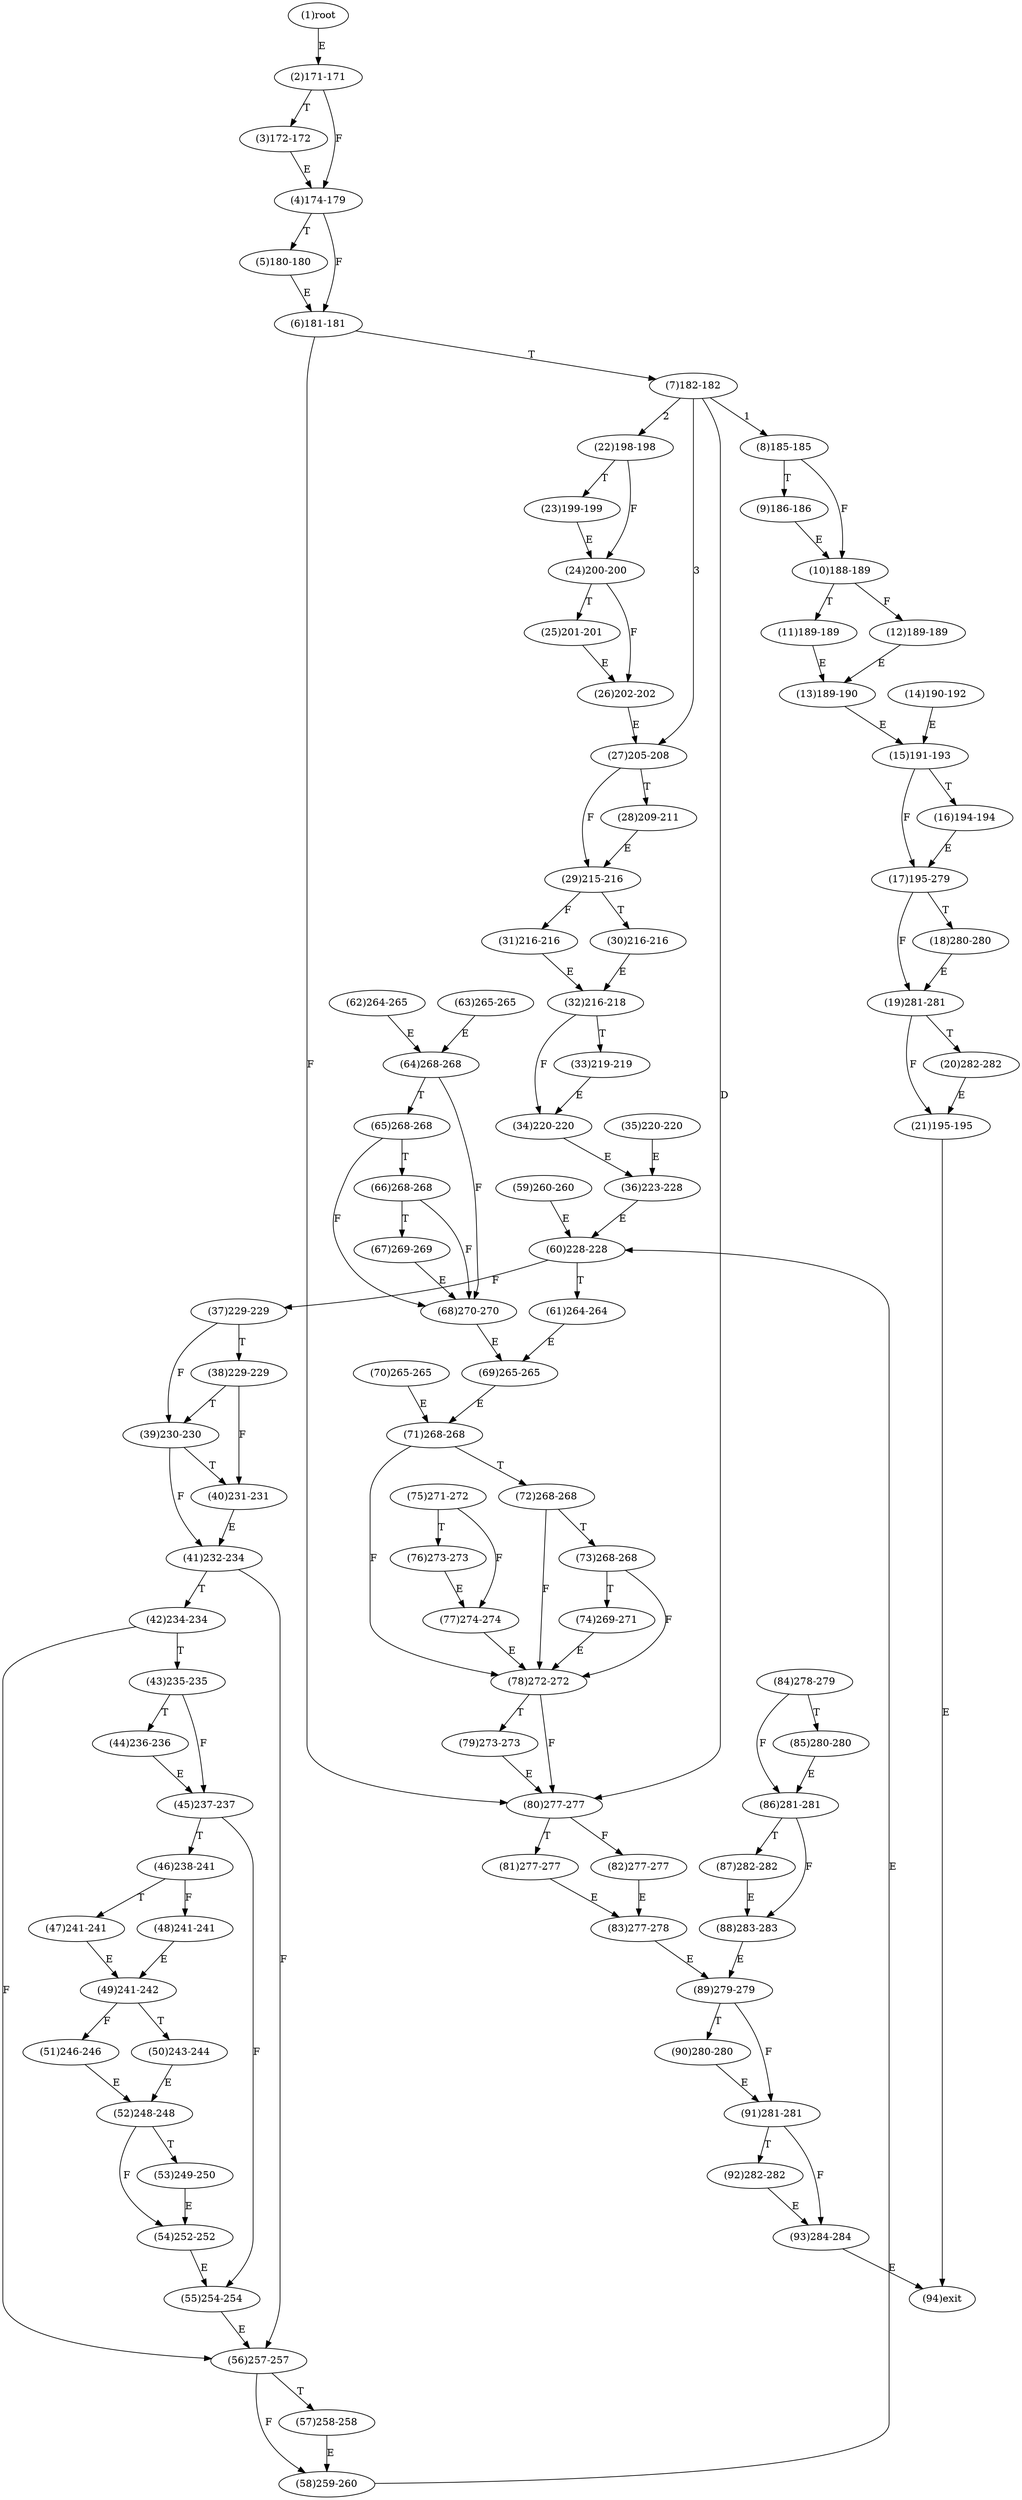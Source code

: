 digraph "" { 
1[ label="(1)root"];
2[ label="(2)171-171"];
3[ label="(3)172-172"];
4[ label="(4)174-179"];
5[ label="(5)180-180"];
6[ label="(6)181-181"];
7[ label="(7)182-182"];
8[ label="(8)185-185"];
9[ label="(9)186-186"];
10[ label="(10)188-189"];
11[ label="(11)189-189"];
12[ label="(12)189-189"];
13[ label="(13)189-190"];
14[ label="(14)190-192"];
15[ label="(15)191-193"];
17[ label="(17)195-279"];
16[ label="(16)194-194"];
19[ label="(19)281-281"];
18[ label="(18)280-280"];
21[ label="(21)195-195"];
20[ label="(20)282-282"];
23[ label="(23)199-199"];
22[ label="(22)198-198"];
25[ label="(25)201-201"];
24[ label="(24)200-200"];
27[ label="(27)205-208"];
26[ label="(26)202-202"];
29[ label="(29)215-216"];
28[ label="(28)209-211"];
31[ label="(31)216-216"];
30[ label="(30)216-216"];
34[ label="(34)220-220"];
35[ label="(35)220-220"];
32[ label="(32)216-218"];
33[ label="(33)219-219"];
38[ label="(38)229-229"];
39[ label="(39)230-230"];
36[ label="(36)223-228"];
37[ label="(37)229-229"];
42[ label="(42)234-234"];
43[ label="(43)235-235"];
40[ label="(40)231-231"];
41[ label="(41)232-234"];
46[ label="(46)238-241"];
47[ label="(47)241-241"];
44[ label="(44)236-236"];
45[ label="(45)237-237"];
51[ label="(51)246-246"];
50[ label="(50)243-244"];
49[ label="(49)241-242"];
48[ label="(48)241-241"];
55[ label="(55)254-254"];
54[ label="(54)252-252"];
53[ label="(53)249-250"];
52[ label="(52)248-248"];
59[ label="(59)260-260"];
58[ label="(58)259-260"];
57[ label="(57)258-258"];
56[ label="(56)257-257"];
63[ label="(63)265-265"];
62[ label="(62)264-265"];
61[ label="(61)264-264"];
60[ label="(60)228-228"];
68[ label="(68)270-270"];
69[ label="(69)265-265"];
70[ label="(70)265-265"];
71[ label="(71)268-268"];
64[ label="(64)268-268"];
65[ label="(65)268-268"];
66[ label="(66)268-268"];
67[ label="(67)269-269"];
76[ label="(76)273-273"];
77[ label="(77)274-274"];
78[ label="(78)272-272"];
79[ label="(79)273-273"];
72[ label="(72)268-268"];
73[ label="(73)268-268"];
74[ label="(74)269-271"];
75[ label="(75)271-272"];
85[ label="(85)280-280"];
84[ label="(84)278-279"];
87[ label="(87)282-282"];
86[ label="(86)281-281"];
81[ label="(81)277-277"];
80[ label="(80)277-277"];
83[ label="(83)277-278"];
82[ label="(82)277-277"];
93[ label="(93)284-284"];
92[ label="(92)282-282"];
94[ label="(94)exit"];
89[ label="(89)279-279"];
88[ label="(88)283-283"];
91[ label="(91)281-281"];
90[ label="(90)280-280"];
1->2[ label="E"];
2->4[ label="F"];
2->3[ label="T"];
3->4[ label="E"];
4->6[ label="F"];
4->5[ label="T"];
5->6[ label="E"];
6->80[ label="F"];
6->7[ label="T"];
7->8[ label="1"];
7->22[ label="2"];
7->27[ label="3"];
7->80[ label="D"];
8->10[ label="F"];
8->9[ label="T"];
9->10[ label="E"];
10->12[ label="F"];
10->11[ label="T"];
11->13[ label="E"];
12->13[ label="E"];
13->15[ label="E"];
14->15[ label="E"];
15->17[ label="F"];
15->16[ label="T"];
16->17[ label="E"];
17->19[ label="F"];
17->18[ label="T"];
18->19[ label="E"];
19->21[ label="F"];
19->20[ label="T"];
20->21[ label="E"];
21->94[ label="E"];
22->24[ label="F"];
22->23[ label="T"];
23->24[ label="E"];
24->26[ label="F"];
24->25[ label="T"];
25->26[ label="E"];
26->27[ label="E"];
27->29[ label="F"];
27->28[ label="T"];
28->29[ label="E"];
29->31[ label="F"];
29->30[ label="T"];
30->32[ label="E"];
31->32[ label="E"];
32->34[ label="F"];
32->33[ label="T"];
33->34[ label="E"];
34->36[ label="E"];
35->36[ label="E"];
36->60[ label="E"];
37->39[ label="F"];
37->38[ label="T"];
38->40[ label="F"];
38->39[ label="T"];
39->41[ label="F"];
39->40[ label="T"];
40->41[ label="E"];
41->56[ label="F"];
41->42[ label="T"];
42->56[ label="F"];
42->43[ label="T"];
43->45[ label="F"];
43->44[ label="T"];
44->45[ label="E"];
45->55[ label="F"];
45->46[ label="T"];
46->48[ label="F"];
46->47[ label="T"];
47->49[ label="E"];
48->49[ label="E"];
49->51[ label="F"];
49->50[ label="T"];
50->52[ label="E"];
51->52[ label="E"];
52->54[ label="F"];
52->53[ label="T"];
53->54[ label="E"];
54->55[ label="E"];
55->56[ label="E"];
56->58[ label="F"];
56->57[ label="T"];
57->58[ label="E"];
58->60[ label="E"];
59->60[ label="E"];
60->37[ label="F"];
60->61[ label="T"];
61->69[ label="E"];
62->64[ label="E"];
63->64[ label="E"];
64->68[ label="F"];
64->65[ label="T"];
65->68[ label="F"];
65->66[ label="T"];
66->68[ label="F"];
66->67[ label="T"];
67->68[ label="E"];
68->69[ label="E"];
69->71[ label="E"];
70->71[ label="E"];
71->78[ label="F"];
71->72[ label="T"];
72->78[ label="F"];
72->73[ label="T"];
73->78[ label="F"];
73->74[ label="T"];
74->78[ label="E"];
75->77[ label="F"];
75->76[ label="T"];
76->77[ label="E"];
77->78[ label="E"];
78->80[ label="F"];
78->79[ label="T"];
79->80[ label="E"];
80->82[ label="F"];
80->81[ label="T"];
81->83[ label="E"];
82->83[ label="E"];
83->89[ label="E"];
84->86[ label="F"];
84->85[ label="T"];
85->86[ label="E"];
86->88[ label="F"];
86->87[ label="T"];
87->88[ label="E"];
88->89[ label="E"];
89->91[ label="F"];
89->90[ label="T"];
90->91[ label="E"];
91->93[ label="F"];
91->92[ label="T"];
92->93[ label="E"];
93->94[ label="E"];
}